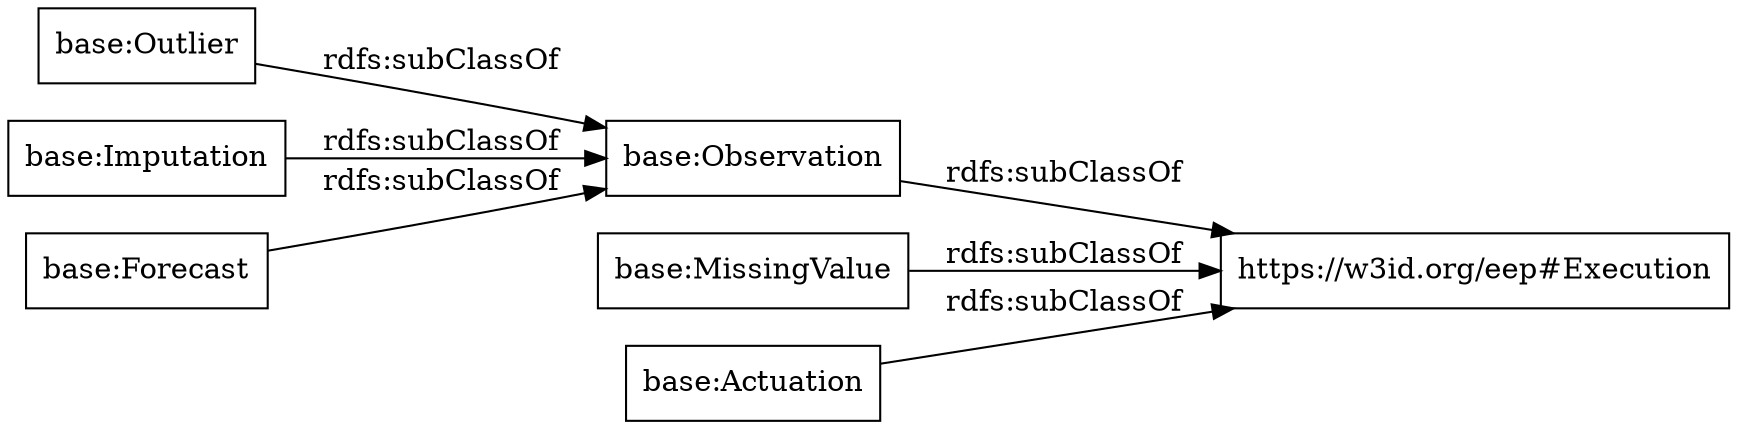 digraph ar2dtool_diagram { 
rankdir=LR;
size="1000"
node [shape = rectangle, color="black"]; "base:Outlier" "base:Observation" "base:MissingValue" "base:Imputation" "base:Forecast" "base:Actuation" "https://w3id.org/eep#Execution" ; /*classes style*/
	"base:Actuation" -> "https://w3id.org/eep#Execution" [ label = "rdfs:subClassOf" ];
	"base:Forecast" -> "base:Observation" [ label = "rdfs:subClassOf" ];
	"base:Imputation" -> "base:Observation" [ label = "rdfs:subClassOf" ];
	"base:Observation" -> "https://w3id.org/eep#Execution" [ label = "rdfs:subClassOf" ];
	"base:MissingValue" -> "https://w3id.org/eep#Execution" [ label = "rdfs:subClassOf" ];
	"base:Outlier" -> "base:Observation" [ label = "rdfs:subClassOf" ];

}
